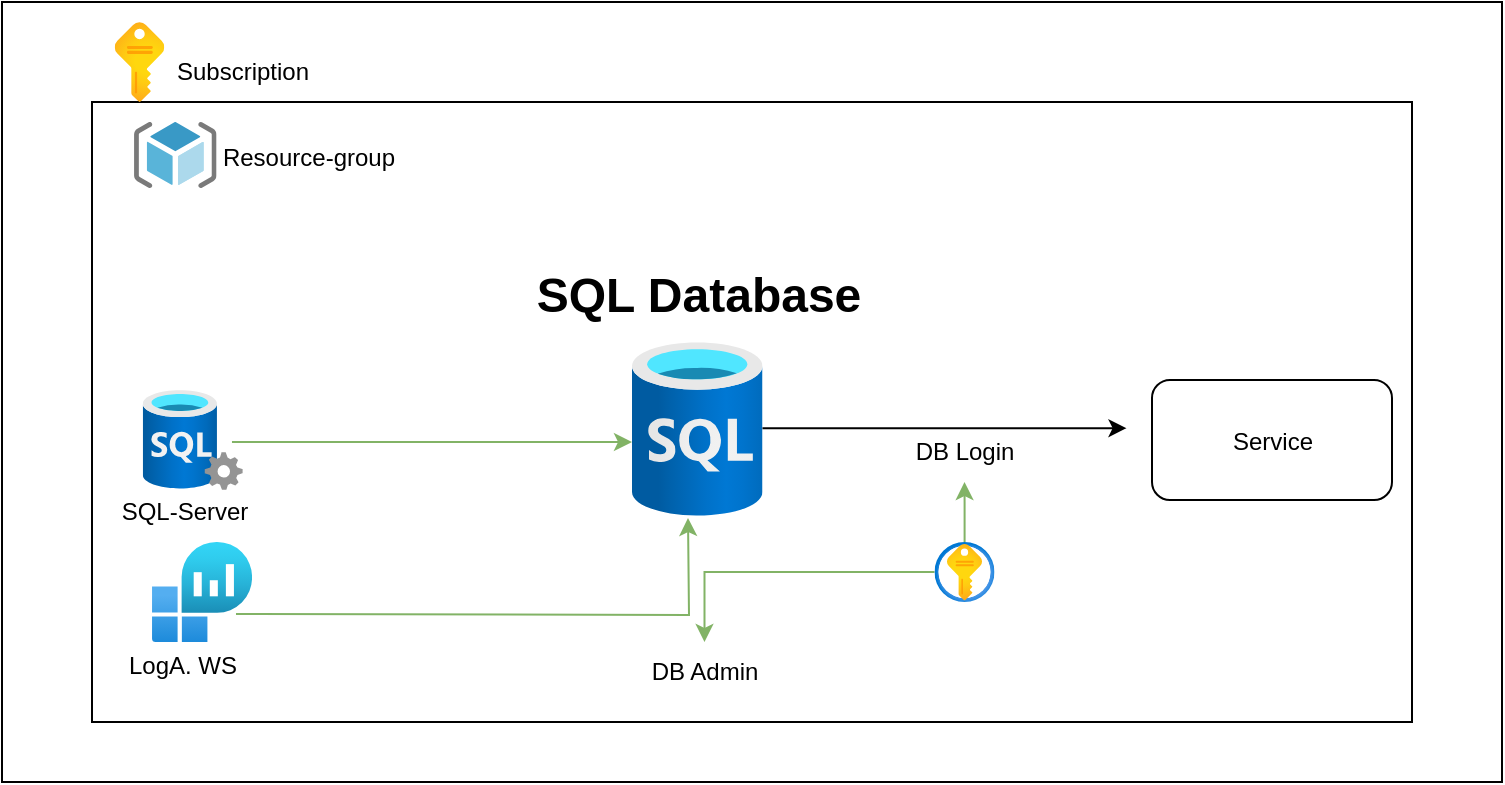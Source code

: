 <mxfile version="20.8.20" type="github">
  <diagram name="Page-1" id="bSQR74FSkpMxP9UVAu7b">
    <mxGraphModel dx="1195" dy="640" grid="1" gridSize="10" guides="1" tooltips="1" connect="1" arrows="1" fold="1" page="1" pageScale="1" pageWidth="1169" pageHeight="827" background="#ffffff" math="0" shadow="0">
      <root>
        <mxCell id="0" />
        <mxCell id="1" parent="0" />
        <mxCell id="pPYnVoVjCFT4KM67zYJJ-10" value="" style="rounded=0;whiteSpace=wrap;html=1;fillColor=none;" vertex="1" parent="1">
          <mxGeometry x="165" y="140" width="750" height="390" as="geometry" />
        </mxCell>
        <mxCell id="pPYnVoVjCFT4KM67zYJJ-11" value="" style="rounded=0;whiteSpace=wrap;html=1;fillColor=none;" vertex="1" parent="1">
          <mxGeometry x="210" y="190" width="660" height="310" as="geometry" />
        </mxCell>
        <mxCell id="pPYnVoVjCFT4KM67zYJJ-1" value="Subscription" style="text;html=1;strokeColor=none;fillColor=none;align=center;verticalAlign=middle;whiteSpace=wrap;rounded=0;" vertex="1" parent="1">
          <mxGeometry x="247.5" y="160" width="75.21" height="30" as="geometry" />
        </mxCell>
        <mxCell id="pPYnVoVjCFT4KM67zYJJ-2" value="Resource-group" style="text;html=1;strokeColor=none;fillColor=none;align=center;verticalAlign=middle;whiteSpace=wrap;rounded=0;" vertex="1" parent="1">
          <mxGeometry x="272.27" y="203" width="92.5" height="30" as="geometry" />
        </mxCell>
        <mxCell id="pPYnVoVjCFT4KM67zYJJ-3" value="" style="sketch=0;aspect=fixed;html=1;points=[];align=center;image;fontSize=12;image=img/lib/mscae/ResourceGroup.svg;fillColor=none;" vertex="1" parent="1">
          <mxGeometry x="231.02" y="200" width="41.25" height="33" as="geometry" />
        </mxCell>
        <mxCell id="pPYnVoVjCFT4KM67zYJJ-4" value="" style="aspect=fixed;html=1;points=[];align=center;image;fontSize=12;image=img/lib/azure2/general/Subscriptions.svg;fillColor=none;" vertex="1" parent="1">
          <mxGeometry x="221.36" y="150" width="24.79" height="40" as="geometry" />
        </mxCell>
        <mxCell id="pPYnVoVjCFT4KM67zYJJ-7" value="" style="edgeStyle=orthogonalEdgeStyle;rounded=0;orthogonalLoop=1;jettySize=auto;html=1;fillColor=#d5e8d4;strokeColor=#82b366;entryX=0;entryY=0.575;entryDx=0;entryDy=0;entryPerimeter=0;exitX=0.892;exitY=0.52;exitDx=0;exitDy=0;exitPerimeter=0;" edge="1" parent="1" source="pPYnVoVjCFT4KM67zYJJ-12" target="pPYnVoVjCFT4KM67zYJJ-15">
          <mxGeometry relative="1" as="geometry">
            <Array as="points" />
            <mxPoint x="290.48" y="376.8" as="sourcePoint" />
            <mxPoint x="440" y="360" as="targetPoint" />
          </mxGeometry>
        </mxCell>
        <mxCell id="pPYnVoVjCFT4KM67zYJJ-12" value="" style="aspect=fixed;html=1;points=[];align=center;image;fontSize=12;image=img/lib/azure2/databases/SQL_Server.svg;fillColor=none;movable=1;resizable=1;rotatable=1;deletable=1;editable=1;locked=0;connectable=1;" vertex="1" parent="1">
          <mxGeometry x="235.39" y="334" width="50" height="50" as="geometry" />
        </mxCell>
        <mxCell id="pPYnVoVjCFT4KM67zYJJ-13" value="SQL Database" style="text;strokeColor=none;fillColor=none;html=1;fontSize=24;fontStyle=1;verticalAlign=middle;align=center;" vertex="1" parent="1">
          <mxGeometry x="447.63" y="267" width="130" height="40" as="geometry" />
        </mxCell>
        <mxCell id="pPYnVoVjCFT4KM67zYJJ-15" value="" style="aspect=fixed;html=1;points=[];align=center;image;fontSize=12;image=img/lib/azure2/databases/SQL_Database.svg;fillColor=none;" vertex="1" parent="1">
          <mxGeometry x="480" y="310" width="65.25" height="87" as="geometry" />
        </mxCell>
        <mxCell id="pPYnVoVjCFT4KM67zYJJ-22" value="SQL-Server" style="text;html=1;strokeColor=none;fillColor=none;align=center;verticalAlign=middle;whiteSpace=wrap;rounded=0;" vertex="1" parent="1">
          <mxGeometry x="210.0" y="380" width="92.5" height="30" as="geometry" />
        </mxCell>
        <mxCell id="pPYnVoVjCFT4KM67zYJJ-24" value="" style="aspect=fixed;html=1;points=[];align=center;image;fontSize=12;image=img/lib/azure2/analytics/Log_Analytics_Workspaces.svg;" vertex="1" parent="1">
          <mxGeometry x="240.02" y="410" width="50" height="50" as="geometry" />
        </mxCell>
        <mxCell id="pPYnVoVjCFT4KM67zYJJ-25" value="LogA. WS" style="text;html=1;strokeColor=none;fillColor=none;align=center;verticalAlign=middle;whiteSpace=wrap;rounded=0;" vertex="1" parent="1">
          <mxGeometry x="209.0" y="457" width="92.5" height="30" as="geometry" />
        </mxCell>
        <mxCell id="pPYnVoVjCFT4KM67zYJJ-27" value="" style="edgeStyle=orthogonalEdgeStyle;rounded=0;orthogonalLoop=1;jettySize=auto;html=1;fillColor=#d5e8d4;strokeColor=#82b366;exitX=0.892;exitY=0.52;exitDx=0;exitDy=0;exitPerimeter=0;" edge="1" parent="1">
          <mxGeometry relative="1" as="geometry">
            <Array as="points" />
            <mxPoint x="282" y="446" as="sourcePoint" />
            <mxPoint x="508" y="398" as="targetPoint" />
          </mxGeometry>
        </mxCell>
        <mxCell id="pPYnVoVjCFT4KM67zYJJ-29" value="" style="endArrow=classic;html=1;rounded=0;" edge="1" parent="1">
          <mxGeometry width="50" height="50" relative="1" as="geometry">
            <mxPoint x="545.25" y="353.08" as="sourcePoint" />
            <mxPoint x="727.25" y="353.08" as="targetPoint" />
          </mxGeometry>
        </mxCell>
        <mxCell id="pPYnVoVjCFT4KM67zYJJ-30" value="" style="rounded=1;whiteSpace=wrap;html=1;fillColor=none;" vertex="1" parent="1">
          <mxGeometry x="740" y="329" width="120" height="60" as="geometry" />
        </mxCell>
        <mxCell id="pPYnVoVjCFT4KM67zYJJ-31" value="Service" style="text;html=1;strokeColor=none;fillColor=none;align=center;verticalAlign=middle;whiteSpace=wrap;rounded=0;" vertex="1" parent="1">
          <mxGeometry x="753.75" y="344.5" width="92.5" height="30" as="geometry" />
        </mxCell>
        <mxCell id="pPYnVoVjCFT4KM67zYJJ-34" value="DB Login" style="text;html=1;strokeColor=none;fillColor=none;align=center;verticalAlign=middle;whiteSpace=wrap;rounded=0;" vertex="1" parent="1">
          <mxGeometry x="600" y="350" width="92.5" height="30" as="geometry" />
        </mxCell>
        <mxCell id="pPYnVoVjCFT4KM67zYJJ-36" value="" style="edgeStyle=orthogonalEdgeStyle;rounded=0;orthogonalLoop=1;jettySize=auto;html=1;fillColor=#d5e8d4;strokeColor=#82b366;" edge="1" parent="1" source="pPYnVoVjCFT4KM67zYJJ-35" target="pPYnVoVjCFT4KM67zYJJ-34">
          <mxGeometry relative="1" as="geometry" />
        </mxCell>
        <mxCell id="pPYnVoVjCFT4KM67zYJJ-39" value="" style="edgeStyle=orthogonalEdgeStyle;rounded=0;orthogonalLoop=1;jettySize=auto;html=1;fillColor=#d5e8d4;strokeColor=#82b366;" edge="1" parent="1" source="pPYnVoVjCFT4KM67zYJJ-35" target="pPYnVoVjCFT4KM67zYJJ-37">
          <mxGeometry relative="1" as="geometry" />
        </mxCell>
        <mxCell id="pPYnVoVjCFT4KM67zYJJ-35" value="" style="aspect=fixed;html=1;points=[];align=center;image;fontSize=12;image=img/lib/azure2/security/Key_Vaults.svg;fillColor=none;" vertex="1" parent="1">
          <mxGeometry x="631.25" y="410" width="30" height="30" as="geometry" />
        </mxCell>
        <mxCell id="pPYnVoVjCFT4KM67zYJJ-37" value="DB Admin" style="text;html=1;strokeColor=none;fillColor=none;align=center;verticalAlign=middle;whiteSpace=wrap;rounded=0;" vertex="1" parent="1">
          <mxGeometry x="470" y="460" width="92.5" height="30" as="geometry" />
        </mxCell>
      </root>
    </mxGraphModel>
  </diagram>
</mxfile>

